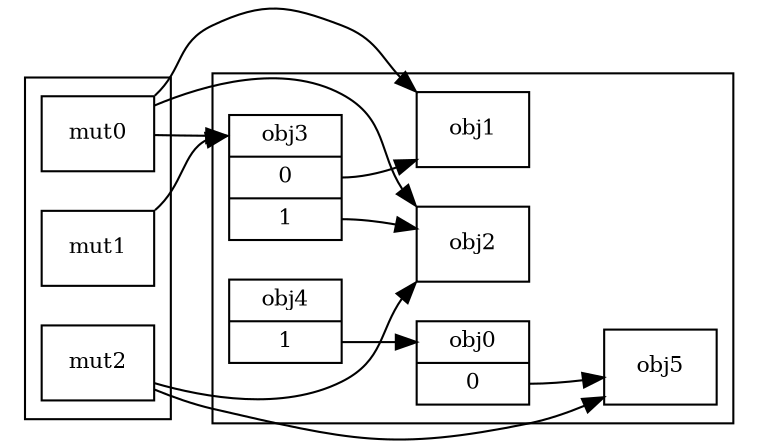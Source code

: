 digraph g {
  graph [rankdir = "LR"];
  node [fontsize = "10.5" shape = "ellipse"];
  edge [];

subgraph clusterA{

  mut0 [label = "<f> mut0" shape = "record"];
  mut1 [label = "<f> mut1" shape = "record"];
  mut2 [label = "<f> mut2" shape = "record"];

}


subgraph clusterB{

  obj0 [label = "<f> obj0 | <f0> 0" shape = "record"];
  obj1 [label = "<f> obj1" shape = "record"];
  obj2 [label = "<f> obj2" shape = "record"];
  obj3 [label = "<f> obj3 | <f0> 0 | <f1> 1" shape = "record"];
  obj4 [label = "<f> obj4 | <f1> 1" shape = "record"];
  obj5 [label = "<f> obj5" shape = "record"];

}

"mut0":f -> "obj1":f;
"mut0":f -> "obj2":f;
"mut0":f -> "obj3":f;
"mut1":f -> "obj3":f;
"mut2":f -> "obj2":f;
"mut2":f -> "obj5":f;

"obj0":f0 -> "obj5":f;
"obj3":f0 -> "obj1":f;
"obj3":f1 -> "obj2":f;
"obj4":f1 -> "obj0":f;
}